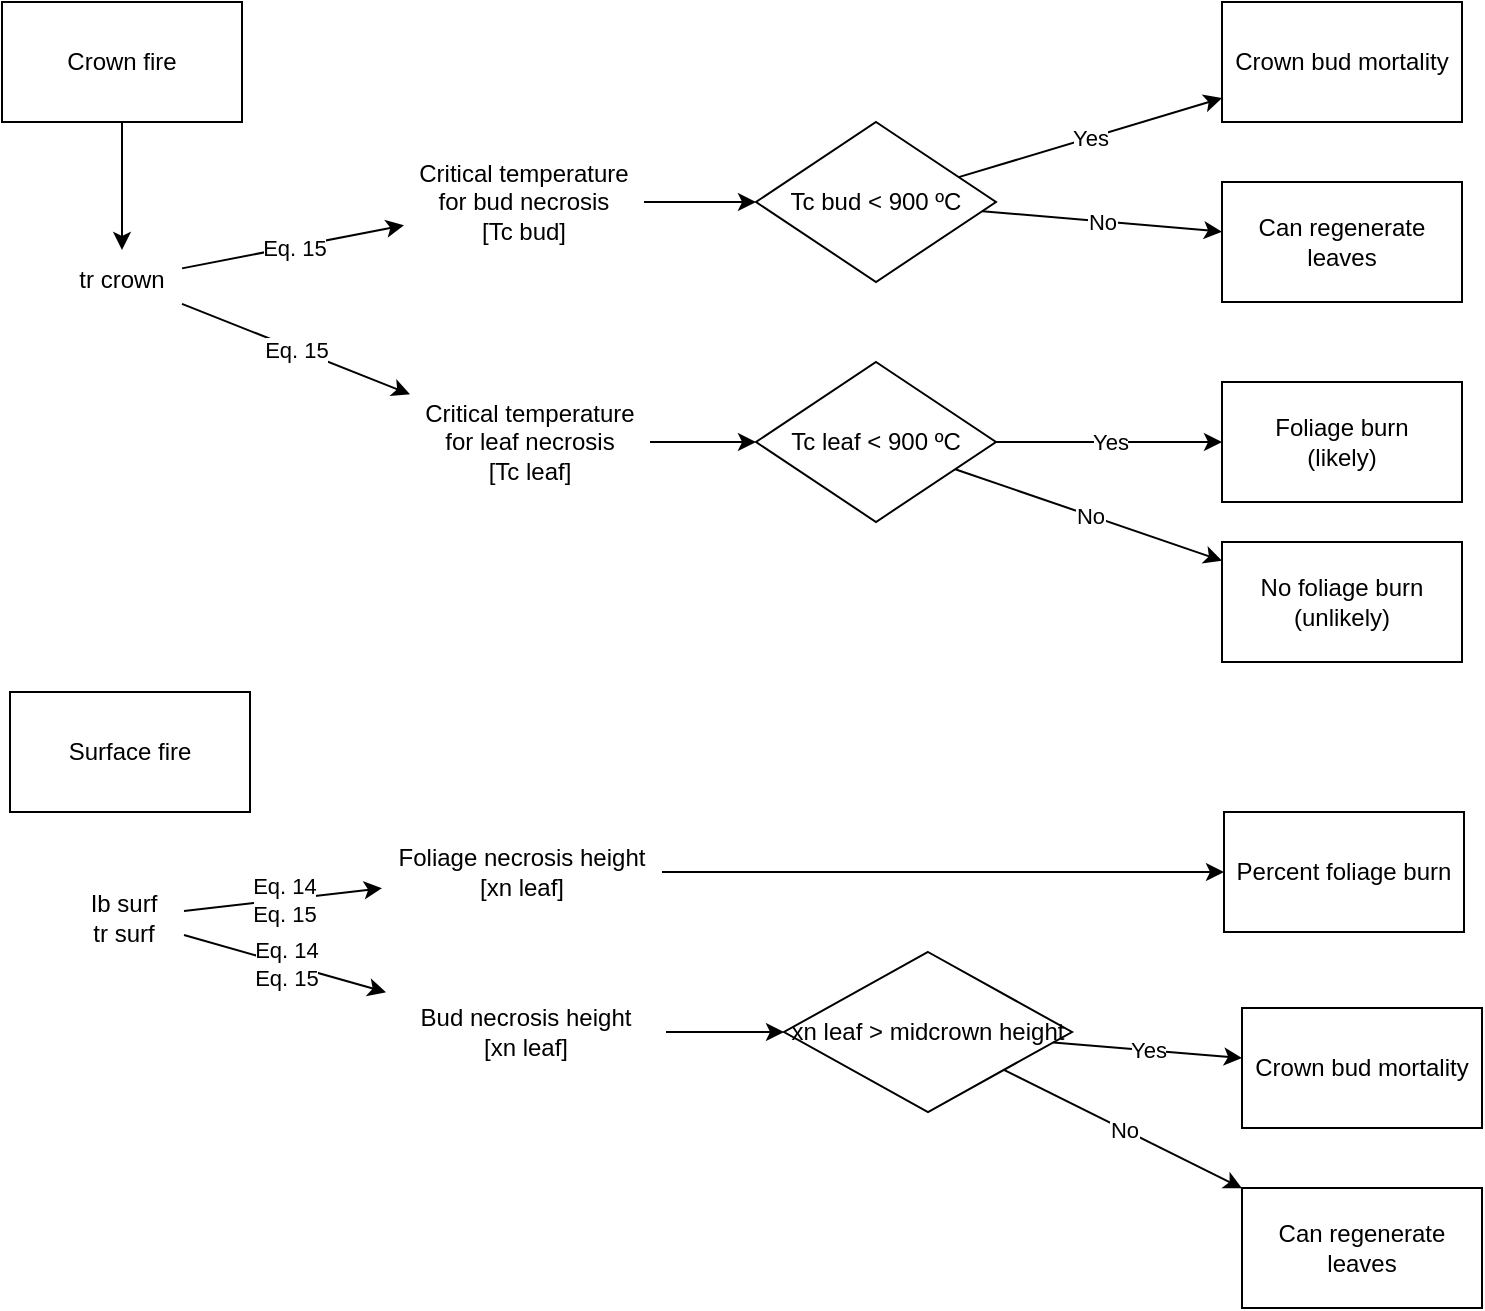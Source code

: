 <mxfile version="21.3.3" type="github">
  <diagram name="Pàgina-1" id="bBgiHrPNS2ZgieH73Jew">
    <mxGraphModel dx="1434" dy="822" grid="1" gridSize="10" guides="1" tooltips="1" connect="1" arrows="1" fold="1" page="1" pageScale="1" pageWidth="827" pageHeight="1169" math="0" shadow="0">
      <root>
        <mxCell id="0" />
        <mxCell id="1" parent="0" />
        <mxCell id="AxkiLZUDBh2oXADrsPW7-1" value="Crown fire" style="rounded=0;whiteSpace=wrap;html=1;" vertex="1" parent="1">
          <mxGeometry x="20" y="70" width="120" height="60" as="geometry" />
        </mxCell>
        <mxCell id="AxkiLZUDBh2oXADrsPW7-3" value="tr crown" style="text;html=1;strokeColor=none;fillColor=none;align=center;verticalAlign=middle;whiteSpace=wrap;rounded=0;" vertex="1" parent="1">
          <mxGeometry x="50" y="194" width="60" height="30" as="geometry" />
        </mxCell>
        <mxCell id="AxkiLZUDBh2oXADrsPW7-6" value="Tc bud &amp;lt; 900 ºC" style="rhombus;whiteSpace=wrap;html=1;" vertex="1" parent="1">
          <mxGeometry x="397" y="130" width="120" height="80" as="geometry" />
        </mxCell>
        <mxCell id="AxkiLZUDBh2oXADrsPW7-8" value="&lt;div&gt;Critical temperature for bud necrosis&lt;/div&gt;&lt;div&gt;[Tc bud]&lt;/div&gt;" style="text;html=1;strokeColor=none;fillColor=none;align=center;verticalAlign=middle;whiteSpace=wrap;rounded=0;" vertex="1" parent="1">
          <mxGeometry x="221" y="140" width="120" height="60" as="geometry" />
        </mxCell>
        <mxCell id="AxkiLZUDBh2oXADrsPW7-9" value="" style="endArrow=classic;html=1;rounded=0;" edge="1" parent="1" source="AxkiLZUDBh2oXADrsPW7-3" target="AxkiLZUDBh2oXADrsPW7-8">
          <mxGeometry relative="1" as="geometry">
            <mxPoint x="130" y="170" as="sourcePoint" />
            <mxPoint x="500" y="430" as="targetPoint" />
          </mxGeometry>
        </mxCell>
        <mxCell id="AxkiLZUDBh2oXADrsPW7-10" value="Eq. 15" style="edgeLabel;resizable=0;html=1;align=center;verticalAlign=middle;" connectable="0" vertex="1" parent="AxkiLZUDBh2oXADrsPW7-9">
          <mxGeometry relative="1" as="geometry" />
        </mxCell>
        <mxCell id="AxkiLZUDBh2oXADrsPW7-11" value="" style="endArrow=classic;html=1;rounded=0;" edge="1" parent="1" source="AxkiLZUDBh2oXADrsPW7-8" target="AxkiLZUDBh2oXADrsPW7-6">
          <mxGeometry width="50" height="50" relative="1" as="geometry">
            <mxPoint x="400" y="450" as="sourcePoint" />
            <mxPoint x="450" y="400" as="targetPoint" />
          </mxGeometry>
        </mxCell>
        <mxCell id="AxkiLZUDBh2oXADrsPW7-13" value="Crown bud mortality" style="rounded=0;whiteSpace=wrap;html=1;" vertex="1" parent="1">
          <mxGeometry x="630" y="70" width="120" height="60" as="geometry" />
        </mxCell>
        <mxCell id="AxkiLZUDBh2oXADrsPW7-14" value="" style="endArrow=classic;html=1;rounded=0;" edge="1" parent="1" source="AxkiLZUDBh2oXADrsPW7-6" target="AxkiLZUDBh2oXADrsPW7-13">
          <mxGeometry relative="1" as="geometry">
            <mxPoint x="520" y="170" as="sourcePoint" />
            <mxPoint x="231" y="182" as="targetPoint" />
          </mxGeometry>
        </mxCell>
        <mxCell id="AxkiLZUDBh2oXADrsPW7-15" value="Yes" style="edgeLabel;resizable=0;html=1;align=center;verticalAlign=middle;" connectable="0" vertex="1" parent="AxkiLZUDBh2oXADrsPW7-14">
          <mxGeometry relative="1" as="geometry" />
        </mxCell>
        <mxCell id="AxkiLZUDBh2oXADrsPW7-16" value="" style="endArrow=classic;html=1;rounded=0;" edge="1" parent="1" source="AxkiLZUDBh2oXADrsPW7-25" target="AxkiLZUDBh2oXADrsPW7-30">
          <mxGeometry relative="1" as="geometry">
            <mxPoint x="530" y="180" as="sourcePoint" />
            <mxPoint x="610" y="360" as="targetPoint" />
            <Array as="points" />
          </mxGeometry>
        </mxCell>
        <mxCell id="AxkiLZUDBh2oXADrsPW7-17" value="No" style="edgeLabel;resizable=0;html=1;align=center;verticalAlign=middle;" connectable="0" vertex="1" parent="AxkiLZUDBh2oXADrsPW7-16">
          <mxGeometry relative="1" as="geometry" />
        </mxCell>
        <mxCell id="AxkiLZUDBh2oXADrsPW7-18" value="&lt;div&gt;Critical temperature for leaf necrosis&lt;/div&gt;&lt;div&gt;[Tc leaf]&lt;/div&gt;" style="text;html=1;strokeColor=none;fillColor=none;align=center;verticalAlign=middle;whiteSpace=wrap;rounded=0;" vertex="1" parent="1">
          <mxGeometry x="224" y="260" width="120" height="60" as="geometry" />
        </mxCell>
        <mxCell id="AxkiLZUDBh2oXADrsPW7-23" value="" style="endArrow=classic;html=1;rounded=0;" edge="1" parent="1" source="AxkiLZUDBh2oXADrsPW7-3" target="AxkiLZUDBh2oXADrsPW7-18">
          <mxGeometry relative="1" as="geometry">
            <mxPoint x="130" y="184" as="sourcePoint" />
            <mxPoint x="231" y="182" as="targetPoint" />
          </mxGeometry>
        </mxCell>
        <mxCell id="AxkiLZUDBh2oXADrsPW7-24" value="Eq. 15" style="edgeLabel;resizable=0;html=1;align=center;verticalAlign=middle;" connectable="0" vertex="1" parent="AxkiLZUDBh2oXADrsPW7-23">
          <mxGeometry relative="1" as="geometry" />
        </mxCell>
        <mxCell id="AxkiLZUDBh2oXADrsPW7-25" value="Tc leaf &amp;lt; 900 ºC" style="rhombus;whiteSpace=wrap;html=1;" vertex="1" parent="1">
          <mxGeometry x="397" y="250" width="120" height="80" as="geometry" />
        </mxCell>
        <mxCell id="AxkiLZUDBh2oXADrsPW7-26" value="" style="endArrow=classic;html=1;rounded=0;" edge="1" parent="1" source="AxkiLZUDBh2oXADrsPW7-18" target="AxkiLZUDBh2oXADrsPW7-25">
          <mxGeometry width="50" height="50" relative="1" as="geometry">
            <mxPoint x="351" y="180" as="sourcePoint" />
            <mxPoint x="407" y="180" as="targetPoint" />
          </mxGeometry>
        </mxCell>
        <mxCell id="AxkiLZUDBh2oXADrsPW7-27" value="" style="endArrow=classic;html=1;rounded=0;" edge="1" parent="1" source="AxkiLZUDBh2oXADrsPW7-25" target="AxkiLZUDBh2oXADrsPW7-29">
          <mxGeometry relative="1" as="geometry">
            <mxPoint x="530" y="180" as="sourcePoint" />
            <mxPoint x="640" y="310" as="targetPoint" />
          </mxGeometry>
        </mxCell>
        <mxCell id="AxkiLZUDBh2oXADrsPW7-28" value="Yes" style="edgeLabel;resizable=0;html=1;align=center;verticalAlign=middle;" connectable="0" vertex="1" parent="AxkiLZUDBh2oXADrsPW7-27">
          <mxGeometry relative="1" as="geometry" />
        </mxCell>
        <mxCell id="AxkiLZUDBh2oXADrsPW7-29" value="&lt;div&gt;Foliage burn&lt;/div&gt;&lt;div&gt;(likely)&lt;br&gt;&lt;/div&gt;" style="rounded=0;whiteSpace=wrap;html=1;" vertex="1" parent="1">
          <mxGeometry x="630" y="260" width="120" height="60" as="geometry" />
        </mxCell>
        <mxCell id="AxkiLZUDBh2oXADrsPW7-30" value="&lt;div&gt;No foliage burn&lt;/div&gt;&lt;div&gt;(unlikely)&lt;br&gt;&lt;/div&gt;" style="rounded=0;whiteSpace=wrap;html=1;" vertex="1" parent="1">
          <mxGeometry x="630" y="340" width="120" height="60" as="geometry" />
        </mxCell>
        <mxCell id="AxkiLZUDBh2oXADrsPW7-31" value="Can regenerate leaves" style="rounded=0;whiteSpace=wrap;html=1;" vertex="1" parent="1">
          <mxGeometry x="630" y="160" width="120" height="60" as="geometry" />
        </mxCell>
        <mxCell id="AxkiLZUDBh2oXADrsPW7-32" value="" style="endArrow=classic;html=1;rounded=0;" edge="1" parent="1" source="AxkiLZUDBh2oXADrsPW7-6" target="AxkiLZUDBh2oXADrsPW7-31">
          <mxGeometry relative="1" as="geometry">
            <mxPoint x="507" y="314" as="sourcePoint" />
            <mxPoint x="640" y="359" as="targetPoint" />
            <Array as="points" />
          </mxGeometry>
        </mxCell>
        <mxCell id="AxkiLZUDBh2oXADrsPW7-33" value="No" style="edgeLabel;resizable=0;html=1;align=center;verticalAlign=middle;" connectable="0" vertex="1" parent="AxkiLZUDBh2oXADrsPW7-32">
          <mxGeometry relative="1" as="geometry" />
        </mxCell>
        <mxCell id="AxkiLZUDBh2oXADrsPW7-34" value="Surface fire" style="rounded=0;whiteSpace=wrap;html=1;" vertex="1" parent="1">
          <mxGeometry x="24" y="415" width="120" height="60" as="geometry" />
        </mxCell>
        <mxCell id="AxkiLZUDBh2oXADrsPW7-35" value="" style="endArrow=classic;html=1;rounded=0;" edge="1" parent="1" source="AxkiLZUDBh2oXADrsPW7-1" target="AxkiLZUDBh2oXADrsPW7-3">
          <mxGeometry width="50" height="50" relative="1" as="geometry">
            <mxPoint x="351" y="180" as="sourcePoint" />
            <mxPoint x="407" y="180" as="targetPoint" />
          </mxGeometry>
        </mxCell>
        <mxCell id="AxkiLZUDBh2oXADrsPW7-36" value="&lt;div&gt;Ib surf&lt;br&gt;&lt;/div&gt;&lt;div&gt;tr surf&lt;/div&gt;" style="text;html=1;strokeColor=none;fillColor=none;align=center;verticalAlign=middle;whiteSpace=wrap;rounded=0;" vertex="1" parent="1">
          <mxGeometry x="51" y="498" width="60" height="60" as="geometry" />
        </mxCell>
        <mxCell id="AxkiLZUDBh2oXADrsPW7-37" value="&lt;div&gt;Foliage necrosis height&lt;br&gt;&lt;/div&gt;&lt;div&gt;[xn leaf]&lt;/div&gt;" style="text;html=1;strokeColor=none;fillColor=none;align=center;verticalAlign=middle;whiteSpace=wrap;rounded=0;" vertex="1" parent="1">
          <mxGeometry x="210" y="475" width="140" height="60" as="geometry" />
        </mxCell>
        <mxCell id="AxkiLZUDBh2oXADrsPW7-38" value="&lt;div&gt;Bud necrosis height&lt;br&gt;&lt;/div&gt;&lt;div&gt;[xn leaf]&lt;/div&gt;" style="text;html=1;strokeColor=none;fillColor=none;align=center;verticalAlign=middle;whiteSpace=wrap;rounded=0;" vertex="1" parent="1">
          <mxGeometry x="212" y="555" width="140" height="60" as="geometry" />
        </mxCell>
        <mxCell id="AxkiLZUDBh2oXADrsPW7-39" value="&lt;div&gt;Percent foliage burn&lt;/div&gt;" style="rounded=0;whiteSpace=wrap;html=1;" vertex="1" parent="1">
          <mxGeometry x="631" y="475" width="120" height="60" as="geometry" />
        </mxCell>
        <mxCell id="AxkiLZUDBh2oXADrsPW7-40" value="" style="endArrow=classic;html=1;rounded=0;" edge="1" parent="1" source="AxkiLZUDBh2oXADrsPW7-37" target="AxkiLZUDBh2oXADrsPW7-39">
          <mxGeometry width="50" height="50" relative="1" as="geometry">
            <mxPoint x="354" y="300" as="sourcePoint" />
            <mxPoint x="407" y="300" as="targetPoint" />
          </mxGeometry>
        </mxCell>
        <mxCell id="AxkiLZUDBh2oXADrsPW7-41" value="xn leaf &amp;gt; midcrown height" style="rhombus;whiteSpace=wrap;html=1;" vertex="1" parent="1">
          <mxGeometry x="411" y="545" width="144" height="80" as="geometry" />
        </mxCell>
        <mxCell id="AxkiLZUDBh2oXADrsPW7-42" value="Crown bud mortality" style="rounded=0;whiteSpace=wrap;html=1;" vertex="1" parent="1">
          <mxGeometry x="640" y="573" width="120" height="60" as="geometry" />
        </mxCell>
        <mxCell id="AxkiLZUDBh2oXADrsPW7-43" value="" style="endArrow=classic;html=1;rounded=0;" edge="1" parent="1" source="AxkiLZUDBh2oXADrsPW7-41" target="AxkiLZUDBh2oXADrsPW7-42">
          <mxGeometry relative="1" as="geometry">
            <mxPoint x="530" y="673" as="sourcePoint" />
            <mxPoint x="241" y="685" as="targetPoint" />
          </mxGeometry>
        </mxCell>
        <mxCell id="AxkiLZUDBh2oXADrsPW7-44" value="Yes" style="edgeLabel;resizable=0;html=1;align=center;verticalAlign=middle;" connectable="0" vertex="1" parent="AxkiLZUDBh2oXADrsPW7-43">
          <mxGeometry relative="1" as="geometry" />
        </mxCell>
        <mxCell id="AxkiLZUDBh2oXADrsPW7-45" value="Can regenerate leaves" style="rounded=0;whiteSpace=wrap;html=1;" vertex="1" parent="1">
          <mxGeometry x="640" y="663" width="120" height="60" as="geometry" />
        </mxCell>
        <mxCell id="AxkiLZUDBh2oXADrsPW7-46" value="" style="endArrow=classic;html=1;rounded=0;" edge="1" parent="1" source="AxkiLZUDBh2oXADrsPW7-41" target="AxkiLZUDBh2oXADrsPW7-45">
          <mxGeometry relative="1" as="geometry">
            <mxPoint x="517" y="817" as="sourcePoint" />
            <mxPoint x="650" y="862" as="targetPoint" />
            <Array as="points" />
          </mxGeometry>
        </mxCell>
        <mxCell id="AxkiLZUDBh2oXADrsPW7-47" value="No" style="edgeLabel;resizable=0;html=1;align=center;verticalAlign=middle;" connectable="0" vertex="1" parent="AxkiLZUDBh2oXADrsPW7-46">
          <mxGeometry relative="1" as="geometry" />
        </mxCell>
        <mxCell id="AxkiLZUDBh2oXADrsPW7-48" value="" style="endArrow=classic;html=1;rounded=0;" edge="1" parent="1" source="AxkiLZUDBh2oXADrsPW7-38" target="AxkiLZUDBh2oXADrsPW7-41">
          <mxGeometry width="50" height="50" relative="1" as="geometry">
            <mxPoint x="354" y="300" as="sourcePoint" />
            <mxPoint x="390" y="590" as="targetPoint" />
          </mxGeometry>
        </mxCell>
        <mxCell id="AxkiLZUDBh2oXADrsPW7-49" value="" style="endArrow=classic;html=1;rounded=0;" edge="1" parent="1" source="AxkiLZUDBh2oXADrsPW7-36" target="AxkiLZUDBh2oXADrsPW7-37">
          <mxGeometry relative="1" as="geometry">
            <mxPoint x="120" y="231" as="sourcePoint" />
            <mxPoint x="234" y="276" as="targetPoint" />
          </mxGeometry>
        </mxCell>
        <mxCell id="AxkiLZUDBh2oXADrsPW7-50" value="&lt;div&gt;Eq. 14&lt;/div&gt;&lt;div&gt;Eq. 15&lt;br&gt;&lt;/div&gt;" style="edgeLabel;resizable=0;html=1;align=center;verticalAlign=middle;" connectable="0" vertex="1" parent="AxkiLZUDBh2oXADrsPW7-49">
          <mxGeometry relative="1" as="geometry" />
        </mxCell>
        <mxCell id="AxkiLZUDBh2oXADrsPW7-51" value="" style="endArrow=classic;html=1;rounded=0;" edge="1" parent="1" source="AxkiLZUDBh2oXADrsPW7-36" target="AxkiLZUDBh2oXADrsPW7-38">
          <mxGeometry relative="1" as="geometry">
            <mxPoint x="124" y="545" as="sourcePoint" />
            <mxPoint x="220" y="528" as="targetPoint" />
          </mxGeometry>
        </mxCell>
        <mxCell id="AxkiLZUDBh2oXADrsPW7-52" value="&lt;div&gt;Eq. 14&lt;/div&gt;&lt;div&gt;Eq. 15&lt;br&gt;&lt;/div&gt;" style="edgeLabel;resizable=0;html=1;align=center;verticalAlign=middle;" connectable="0" vertex="1" parent="AxkiLZUDBh2oXADrsPW7-51">
          <mxGeometry relative="1" as="geometry" />
        </mxCell>
      </root>
    </mxGraphModel>
  </diagram>
</mxfile>
